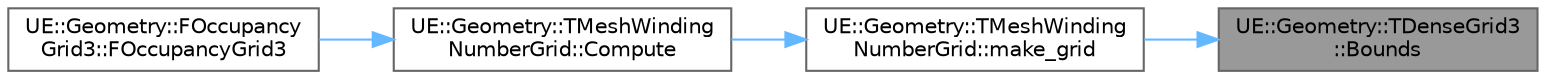 digraph "UE::Geometry::TDenseGrid3::Bounds"
{
 // INTERACTIVE_SVG=YES
 // LATEX_PDF_SIZE
  bgcolor="transparent";
  edge [fontname=Helvetica,fontsize=10,labelfontname=Helvetica,labelfontsize=10];
  node [fontname=Helvetica,fontsize=10,shape=box,height=0.2,width=0.4];
  rankdir="RL";
  Node1 [id="Node000001",label="UE::Geometry::TDenseGrid3\l::Bounds",height=0.2,width=0.4,color="gray40", fillcolor="grey60", style="filled", fontcolor="black",tooltip=" "];
  Node1 -> Node2 [id="edge1_Node000001_Node000002",dir="back",color="steelblue1",style="solid",tooltip=" "];
  Node2 [id="Node000002",label="UE::Geometry::TMeshWinding\lNumberGrid::make_grid",height=0.2,width=0.4,color="grey40", fillcolor="white", style="filled",URL="$d8/d62/classUE_1_1Geometry_1_1TMeshWindingNumberGrid.html#a2517cca7e2cd2c5bbc330f3e7b9ef435",tooltip=" "];
  Node2 -> Node3 [id="edge2_Node000002_Node000003",dir="back",color="steelblue1",style="solid",tooltip=" "];
  Node3 [id="Node000003",label="UE::Geometry::TMeshWinding\lNumberGrid::Compute",height=0.2,width=0.4,color="grey40", fillcolor="white", style="filled",URL="$d8/d62/classUE_1_1Geometry_1_1TMeshWindingNumberGrid.html#add8b176d6de81c5b78e2968b33244a32",tooltip=" "];
  Node3 -> Node4 [id="edge3_Node000003_Node000004",dir="back",color="steelblue1",style="solid",tooltip=" "];
  Node4 [id="Node000004",label="UE::Geometry::FOccupancy\lGrid3::FOccupancyGrid3",height=0.2,width=0.4,color="grey40", fillcolor="white", style="filled",URL="$d7/df2/structUE_1_1Geometry_1_1FOccupancyGrid3.html#a4aad7be746f02e77f485d8e53d06f6ad",tooltip=" "];
}
